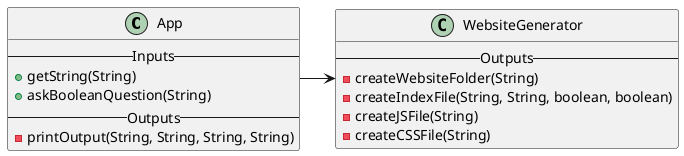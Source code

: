 /*
 *  UCF COP3330 Summer 2021 Assignment 3 Solutions
 *  Copyright 2021 Kevin Schiffli
 */
@startuml
'https://plantuml.com/class-diagram

Class App {
--Inputs--
+getString(String)
+askBooleanQuestion(String)
--Outputs--
-printOutput(String, String, String, String)
}

Class WebsiteGenerator {
--Outputs--
-createWebsiteFolder(String)
-createIndexFile(String, String, boolean, boolean)
-createJSFile(String)
-createCSSFile(String)
}

App -> WebsiteGenerator

@enduml